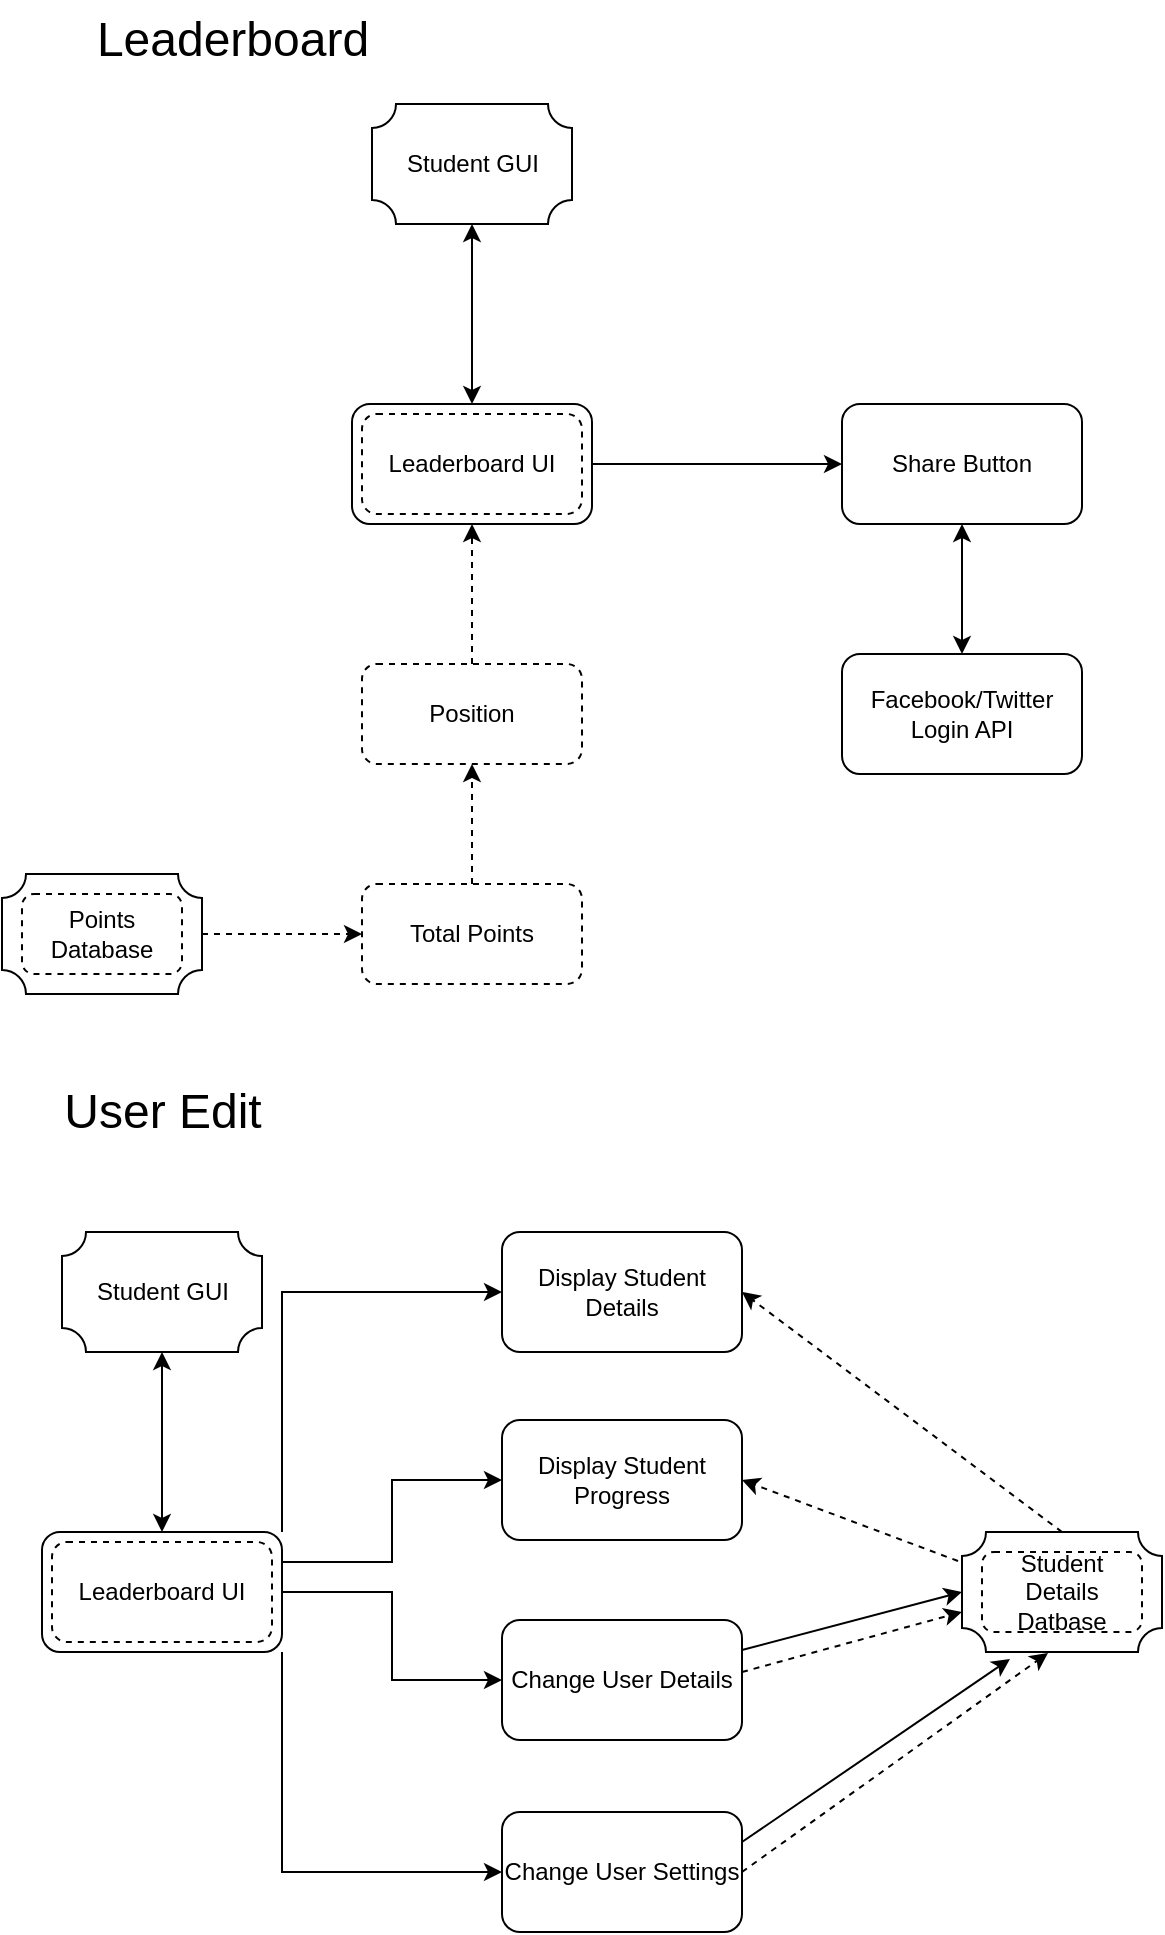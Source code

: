 <mxfile version="20.3.0" type="device"><diagram id="5IPcqRZiMwf2HjiKFAOD" name="Page-1"><mxGraphModel dx="786" dy="514" grid="1" gridSize="10" guides="1" tooltips="1" connect="1" arrows="1" fold="1" page="1" pageScale="1" pageWidth="850" pageHeight="1100" math="0" shadow="0"><root><mxCell id="0"/><mxCell id="1" parent="0"/><mxCell id="X22C0ZztxblFoVOMIFrW-1" value="Student GUI" style="verticalLabelPosition=middle;verticalAlign=middle;html=1;shape=mxgraph.basic.plaque;dx=6;shadow=0;labelPosition=center;align=center;" vertex="1" parent="1"><mxGeometry x="235" y="66" width="100" height="60" as="geometry"/></mxCell><mxCell id="X22C0ZztxblFoVOMIFrW-2" value="" style="group" vertex="1" connectable="0" parent="1"><mxGeometry x="225" y="216" width="120" height="60" as="geometry"/></mxCell><mxCell id="X22C0ZztxblFoVOMIFrW-3" value="" style="rounded=1;whiteSpace=wrap;html=1;shadow=0;" vertex="1" parent="X22C0ZztxblFoVOMIFrW-2"><mxGeometry width="120" height="60" as="geometry"/></mxCell><mxCell id="X22C0ZztxblFoVOMIFrW-4" value="Leaderboard UI&lt;span style=&quot;color: rgba(0, 0, 0, 0); font-family: monospace; font-size: 0px; text-align: start;&quot;&gt;%3CmxGraphModel%3E%3Croot%3E%3CmxCell%20id%3D%220%22%2F%3E%3CmxCell%20id%3D%221%22%20parent%3D%220%22%2F%3E%3CmxCell%20id%3D%222%22%20value%3D%22%22%20style%3D%22group%22%20vertex%3D%221%22%20connectable%3D%220%22%20parent%3D%221%22%3E%3CmxGeometry%20x%3D%22500%22%20y%3D%22640%22%20width%3D%22120%22%20height%3D%2260%22%20as%3D%22geometry%22%2F%3E%3C%2FmxCell%3E%3CmxCell%20id%3D%223%22%20value%3D%22%22%20style%3D%22rounded%3D1%3BwhiteSpace%3Dwrap%3Bhtml%3D1%3Bshadow%3D0%3B%22%20vertex%3D%221%22%20parent%3D%222%22%3E%3CmxGeometry%20width%3D%22120%22%20height%3D%2260%22%20as%3D%22geometry%22%2F%3E%3C%2FmxCell%3E%3CmxCell%20id%3D%224%22%20value%3D%22Data%20Analytics%22%20style%3D%22rounded%3D1%3BwhiteSpace%3Dwrap%3Bhtml%3D1%3Bshadow%3D0%3Bdashed%3D1%3B%22%20vertex%3D%221%22%20parent%3D%222%22%3E%3CmxGeometry%20x%3D%225%22%20y%3D%225%22%20width%3D%22110%22%20height%3D%2250%22%20as%3D%22geometry%22%2F%3E%3C%2FmxCell%3E%3C%2Froot%3E%3C%2FmxGraphModel%3E&lt;/span&gt;" style="rounded=1;whiteSpace=wrap;html=1;shadow=0;dashed=1;" vertex="1" parent="X22C0ZztxblFoVOMIFrW-2"><mxGeometry x="5" y="5" width="110" height="50" as="geometry"/></mxCell><mxCell id="X22C0ZztxblFoVOMIFrW-6" value="Position" style="rounded=1;whiteSpace=wrap;html=1;shadow=0;dashed=1;" vertex="1" parent="1"><mxGeometry x="230" y="346" width="110" height="50" as="geometry"/></mxCell><mxCell id="X22C0ZztxblFoVOMIFrW-7" value="Total Points" style="rounded=1;whiteSpace=wrap;html=1;shadow=0;dashed=1;" vertex="1" parent="1"><mxGeometry x="230" y="456" width="110" height="50" as="geometry"/></mxCell><mxCell id="X22C0ZztxblFoVOMIFrW-8" value="" style="group" vertex="1" connectable="0" parent="1"><mxGeometry x="50" y="451" width="100" height="60" as="geometry"/></mxCell><mxCell id="X22C0ZztxblFoVOMIFrW-9" value="" style="verticalLabelPosition=bottom;verticalAlign=top;html=1;shape=mxgraph.basic.plaque;dx=6;shadow=0;" vertex="1" parent="X22C0ZztxblFoVOMIFrW-8"><mxGeometry width="100" height="60" as="geometry"/></mxCell><mxCell id="X22C0ZztxblFoVOMIFrW-10" value="Points Database" style="rounded=1;whiteSpace=wrap;html=1;shadow=0;dashed=1;" vertex="1" parent="X22C0ZztxblFoVOMIFrW-8"><mxGeometry x="10" y="10" width="80" height="40" as="geometry"/></mxCell><mxCell id="X22C0ZztxblFoVOMIFrW-11" value="" style="group" vertex="1" connectable="0" parent="1"><mxGeometry x="470" y="216" width="120" height="60" as="geometry"/></mxCell><mxCell id="X22C0ZztxblFoVOMIFrW-12" value="Share Button" style="rounded=1;whiteSpace=wrap;html=1;shadow=0;" vertex="1" parent="X22C0ZztxblFoVOMIFrW-11"><mxGeometry width="120" height="60" as="geometry"/></mxCell><mxCell id="X22C0ZztxblFoVOMIFrW-14" value="" style="group" vertex="1" connectable="0" parent="1"><mxGeometry x="470" y="341" width="120" height="60" as="geometry"/></mxCell><mxCell id="X22C0ZztxblFoVOMIFrW-15" value="Facebook/Twitter Login API" style="rounded=1;whiteSpace=wrap;html=1;shadow=0;" vertex="1" parent="X22C0ZztxblFoVOMIFrW-14"><mxGeometry width="120" height="60" as="geometry"/></mxCell><mxCell id="X22C0ZztxblFoVOMIFrW-16" value="" style="endArrow=classic;startArrow=classic;html=1;rounded=0;entryX=0.5;entryY=1;entryDx=0;entryDy=0;entryPerimeter=0;exitX=0.5;exitY=0;exitDx=0;exitDy=0;" edge="1" parent="1" source="X22C0ZztxblFoVOMIFrW-3" target="X22C0ZztxblFoVOMIFrW-1"><mxGeometry width="50" height="50" relative="1" as="geometry"><mxPoint x="200" y="216" as="sourcePoint"/><mxPoint x="250" y="166" as="targetPoint"/></mxGeometry></mxCell><mxCell id="X22C0ZztxblFoVOMIFrW-17" style="edgeStyle=none;rounded=0;orthogonalLoop=1;jettySize=auto;html=1;exitX=1;exitY=0.5;exitDx=0;exitDy=0;dashed=1;exitPerimeter=0;entryX=0;entryY=0.5;entryDx=0;entryDy=0;" edge="1" parent="1" source="X22C0ZztxblFoVOMIFrW-9" target="X22C0ZztxblFoVOMIFrW-7"><mxGeometry relative="1" as="geometry"><mxPoint x="180" y="476" as="sourcePoint"/><mxPoint x="180" y="576" as="targetPoint"/></mxGeometry></mxCell><mxCell id="X22C0ZztxblFoVOMIFrW-18" style="edgeStyle=none;rounded=0;orthogonalLoop=1;jettySize=auto;html=1;exitX=0.5;exitY=0;exitDx=0;exitDy=0;dashed=1;entryX=0.5;entryY=1;entryDx=0;entryDy=0;" edge="1" parent="1" source="X22C0ZztxblFoVOMIFrW-7" target="X22C0ZztxblFoVOMIFrW-6"><mxGeometry relative="1" as="geometry"><mxPoint x="410" y="426" as="sourcePoint"/><mxPoint x="410" y="526" as="targetPoint"/></mxGeometry></mxCell><mxCell id="X22C0ZztxblFoVOMIFrW-19" style="edgeStyle=none;rounded=0;orthogonalLoop=1;jettySize=auto;html=1;exitX=0.5;exitY=0;exitDx=0;exitDy=0;dashed=1;entryX=0.5;entryY=1;entryDx=0;entryDy=0;" edge="1" parent="1" source="X22C0ZztxblFoVOMIFrW-6" target="X22C0ZztxblFoVOMIFrW-3"><mxGeometry relative="1" as="geometry"><mxPoint x="284.5" y="341" as="sourcePoint"/><mxPoint x="284.5" y="281" as="targetPoint"/></mxGeometry></mxCell><mxCell id="X22C0ZztxblFoVOMIFrW-20" value="" style="endArrow=classic;html=1;rounded=0;exitX=1;exitY=0.5;exitDx=0;exitDy=0;entryX=0;entryY=0.5;entryDx=0;entryDy=0;" edge="1" parent="1" source="X22C0ZztxblFoVOMIFrW-3" target="X22C0ZztxblFoVOMIFrW-12"><mxGeometry width="50" height="50" relative="1" as="geometry"><mxPoint x="380" y="276" as="sourcePoint"/><mxPoint x="430" y="226" as="targetPoint"/></mxGeometry></mxCell><mxCell id="X22C0ZztxblFoVOMIFrW-21" value="" style="endArrow=classic;startArrow=classic;html=1;rounded=0;exitX=0.5;exitY=0;exitDx=0;exitDy=0;entryX=0.5;entryY=1;entryDx=0;entryDy=0;" edge="1" parent="1" source="X22C0ZztxblFoVOMIFrW-15" target="X22C0ZztxblFoVOMIFrW-12"><mxGeometry width="50" height="50" relative="1" as="geometry"><mxPoint x="510" y="336" as="sourcePoint"/><mxPoint x="560" y="286" as="targetPoint"/></mxGeometry></mxCell><mxCell id="X22C0ZztxblFoVOMIFrW-22" value="&lt;font style=&quot;font-size: 24px;&quot;&gt;Leaderboard&lt;/font&gt;" style="text;html=1;resizable=0;autosize=1;align=center;verticalAlign=middle;points=[];fillColor=none;strokeColor=none;rounded=0;" vertex="1" parent="1"><mxGeometry x="85" y="14" width="160" height="40" as="geometry"/></mxCell><mxCell id="X22C0ZztxblFoVOMIFrW-23" value="&lt;font style=&quot;font-size: 24px;&quot;&gt;User Edit&lt;/font&gt;" style="text;html=1;resizable=0;autosize=1;align=center;verticalAlign=middle;points=[];fillColor=none;strokeColor=none;rounded=0;" vertex="1" parent="1"><mxGeometry x="70" y="550" width="120" height="40" as="geometry"/></mxCell><mxCell id="X22C0ZztxblFoVOMIFrW-24" value="Student GUI" style="verticalLabelPosition=middle;verticalAlign=middle;html=1;shape=mxgraph.basic.plaque;dx=6;shadow=0;labelPosition=center;align=center;" vertex="1" parent="1"><mxGeometry x="80" y="630" width="100" height="60" as="geometry"/></mxCell><mxCell id="X22C0ZztxblFoVOMIFrW-25" value="" style="group" vertex="1" connectable="0" parent="1"><mxGeometry x="70" y="780" width="120" height="60" as="geometry"/></mxCell><mxCell id="X22C0ZztxblFoVOMIFrW-26" value="" style="rounded=1;whiteSpace=wrap;html=1;shadow=0;" vertex="1" parent="X22C0ZztxblFoVOMIFrW-25"><mxGeometry width="120" height="60" as="geometry"/></mxCell><mxCell id="X22C0ZztxblFoVOMIFrW-27" value="Leaderboard UI&lt;span style=&quot;color: rgba(0, 0, 0, 0); font-family: monospace; font-size: 0px; text-align: start;&quot;&gt;%3CmxGraphModel%3E%3Croot%3E%3CmxCell%20id%3D%220%22%2F%3E%3CmxCell%20id%3D%221%22%20parent%3D%220%22%2F%3E%3CmxCell%20id%3D%222%22%20value%3D%22%22%20style%3D%22group%22%20vertex%3D%221%22%20connectable%3D%220%22%20parent%3D%221%22%3E%3CmxGeometry%20x%3D%22500%22%20y%3D%22640%22%20width%3D%22120%22%20height%3D%2260%22%20as%3D%22geometry%22%2F%3E%3C%2FmxCell%3E%3CmxCell%20id%3D%223%22%20value%3D%22%22%20style%3D%22rounded%3D1%3BwhiteSpace%3Dwrap%3Bhtml%3D1%3Bshadow%3D0%3B%22%20vertex%3D%221%22%20parent%3D%222%22%3E%3CmxGeometry%20width%3D%22120%22%20height%3D%2260%22%20as%3D%22geometry%22%2F%3E%3C%2FmxCell%3E%3CmxCell%20id%3D%224%22%20value%3D%22Data%20Analytics%22%20style%3D%22rounded%3D1%3BwhiteSpace%3Dwrap%3Bhtml%3D1%3Bshadow%3D0%3Bdashed%3D1%3B%22%20vertex%3D%221%22%20parent%3D%222%22%3E%3CmxGeometry%20x%3D%225%22%20y%3D%225%22%20width%3D%22110%22%20height%3D%2250%22%20as%3D%22geometry%22%2F%3E%3C%2FmxCell%3E%3C%2Froot%3E%3C%2FmxGraphModel%3E&lt;/span&gt;" style="rounded=1;whiteSpace=wrap;html=1;shadow=0;dashed=1;" vertex="1" parent="X22C0ZztxblFoVOMIFrW-25"><mxGeometry x="5" y="5" width="110" height="50" as="geometry"/></mxCell><mxCell id="X22C0ZztxblFoVOMIFrW-28" value="" style="endArrow=classic;startArrow=classic;html=1;rounded=0;entryX=0.5;entryY=1;entryDx=0;entryDy=0;entryPerimeter=0;exitX=0.5;exitY=0;exitDx=0;exitDy=0;" edge="1" parent="1" source="X22C0ZztxblFoVOMIFrW-26" target="X22C0ZztxblFoVOMIFrW-24"><mxGeometry width="50" height="50" relative="1" as="geometry"><mxPoint x="45" y="780" as="sourcePoint"/><mxPoint x="95" y="730" as="targetPoint"/></mxGeometry></mxCell><mxCell id="X22C0ZztxblFoVOMIFrW-34" value="" style="group" vertex="1" connectable="0" parent="1"><mxGeometry x="300" y="630" width="120" height="60" as="geometry"/></mxCell><mxCell id="X22C0ZztxblFoVOMIFrW-35" value="Display Student Details" style="rounded=1;whiteSpace=wrap;html=1;shadow=0;" vertex="1" parent="X22C0ZztxblFoVOMIFrW-34"><mxGeometry width="120" height="60" as="geometry"/></mxCell><mxCell id="X22C0ZztxblFoVOMIFrW-36" value="" style="group" vertex="1" connectable="0" parent="1"><mxGeometry x="300" y="724" width="120" height="60" as="geometry"/></mxCell><mxCell id="X22C0ZztxblFoVOMIFrW-37" value="Display Student Progress" style="rounded=1;whiteSpace=wrap;html=1;shadow=0;" vertex="1" parent="X22C0ZztxblFoVOMIFrW-36"><mxGeometry width="120" height="60" as="geometry"/></mxCell><mxCell id="X22C0ZztxblFoVOMIFrW-38" value="" style="group" vertex="1" connectable="0" parent="1"><mxGeometry x="300" y="824" width="120" height="60" as="geometry"/></mxCell><mxCell id="X22C0ZztxblFoVOMIFrW-39" value="Change User Details" style="rounded=1;whiteSpace=wrap;html=1;shadow=0;" vertex="1" parent="X22C0ZztxblFoVOMIFrW-38"><mxGeometry width="120" height="60" as="geometry"/></mxCell><mxCell id="X22C0ZztxblFoVOMIFrW-40" value="" style="group" vertex="1" connectable="0" parent="1"><mxGeometry x="300" y="920" width="120" height="60" as="geometry"/></mxCell><mxCell id="X22C0ZztxblFoVOMIFrW-41" value="Change User Settings" style="rounded=1;whiteSpace=wrap;html=1;shadow=0;" vertex="1" parent="X22C0ZztxblFoVOMIFrW-40"><mxGeometry width="120" height="60" as="geometry"/></mxCell><mxCell id="X22C0ZztxblFoVOMIFrW-42" style="edgeStyle=orthogonalEdgeStyle;rounded=0;orthogonalLoop=1;jettySize=auto;html=1;exitX=1;exitY=0;exitDx=0;exitDy=0;entryX=0;entryY=0.5;entryDx=0;entryDy=0;fontSize=24;" edge="1" parent="1" source="X22C0ZztxblFoVOMIFrW-26" target="X22C0ZztxblFoVOMIFrW-35"><mxGeometry relative="1" as="geometry"/></mxCell><mxCell id="X22C0ZztxblFoVOMIFrW-43" style="edgeStyle=orthogonalEdgeStyle;rounded=0;orthogonalLoop=1;jettySize=auto;html=1;exitX=1;exitY=0.25;exitDx=0;exitDy=0;entryX=0;entryY=0.5;entryDx=0;entryDy=0;fontSize=24;" edge="1" parent="1" source="X22C0ZztxblFoVOMIFrW-26" target="X22C0ZztxblFoVOMIFrW-37"><mxGeometry relative="1" as="geometry"/></mxCell><mxCell id="X22C0ZztxblFoVOMIFrW-44" style="edgeStyle=orthogonalEdgeStyle;rounded=0;orthogonalLoop=1;jettySize=auto;html=1;exitX=1;exitY=0.5;exitDx=0;exitDy=0;entryX=0;entryY=0.5;entryDx=0;entryDy=0;fontSize=24;" edge="1" parent="1" source="X22C0ZztxblFoVOMIFrW-26" target="X22C0ZztxblFoVOMIFrW-39"><mxGeometry relative="1" as="geometry"/></mxCell><mxCell id="X22C0ZztxblFoVOMIFrW-45" style="edgeStyle=orthogonalEdgeStyle;rounded=0;orthogonalLoop=1;jettySize=auto;html=1;exitX=1;exitY=1;exitDx=0;exitDy=0;entryX=0;entryY=0.5;entryDx=0;entryDy=0;fontSize=24;" edge="1" parent="1" source="X22C0ZztxblFoVOMIFrW-26" target="X22C0ZztxblFoVOMIFrW-41"><mxGeometry relative="1" as="geometry"/></mxCell><mxCell id="X22C0ZztxblFoVOMIFrW-46" value="" style="group" vertex="1" connectable="0" parent="1"><mxGeometry x="530" y="780" width="100" height="60" as="geometry"/></mxCell><mxCell id="X22C0ZztxblFoVOMIFrW-47" value="" style="verticalLabelPosition=bottom;verticalAlign=top;html=1;shape=mxgraph.basic.plaque;dx=6;shadow=0;" vertex="1" parent="X22C0ZztxblFoVOMIFrW-46"><mxGeometry width="100" height="60" as="geometry"/></mxCell><mxCell id="X22C0ZztxblFoVOMIFrW-48" value="Student Details Datbase" style="rounded=1;whiteSpace=wrap;html=1;shadow=0;dashed=1;" vertex="1" parent="X22C0ZztxblFoVOMIFrW-46"><mxGeometry x="10" y="10" width="80" height="40" as="geometry"/></mxCell><mxCell id="X22C0ZztxblFoVOMIFrW-49" style="edgeStyle=none;rounded=0;orthogonalLoop=1;jettySize=auto;html=1;exitX=0.5;exitY=0;exitDx=0;exitDy=0;dashed=1;exitPerimeter=0;entryX=1;entryY=0.5;entryDx=0;entryDy=0;" edge="1" parent="1" source="X22C0ZztxblFoVOMIFrW-47" target="X22C0ZztxblFoVOMIFrW-35"><mxGeometry relative="1" as="geometry"><mxPoint x="490" y="670" as="sourcePoint"/><mxPoint x="570" y="670" as="targetPoint"/></mxGeometry></mxCell><mxCell id="X22C0ZztxblFoVOMIFrW-50" style="edgeStyle=none;rounded=0;orthogonalLoop=1;jettySize=auto;html=1;exitX=-0.02;exitY=0.242;exitDx=0;exitDy=0;dashed=1;exitPerimeter=0;entryX=1;entryY=0.5;entryDx=0;entryDy=0;" edge="1" parent="1" source="X22C0ZztxblFoVOMIFrW-47" target="X22C0ZztxblFoVOMIFrW-37"><mxGeometry relative="1" as="geometry"><mxPoint x="170" y="501" as="sourcePoint"/><mxPoint x="250" y="501" as="targetPoint"/></mxGeometry></mxCell><mxCell id="X22C0ZztxblFoVOMIFrW-51" value="" style="endArrow=classic;html=1;rounded=0;fontSize=24;exitX=1;exitY=0.25;exitDx=0;exitDy=0;entryX=0;entryY=0.5;entryDx=0;entryDy=0;entryPerimeter=0;" edge="1" parent="1" source="X22C0ZztxblFoVOMIFrW-39" target="X22C0ZztxblFoVOMIFrW-47"><mxGeometry width="50" height="50" relative="1" as="geometry"><mxPoint x="500" y="900" as="sourcePoint"/><mxPoint x="550" y="850" as="targetPoint"/></mxGeometry></mxCell><mxCell id="X22C0ZztxblFoVOMIFrW-52" style="edgeStyle=none;rounded=0;orthogonalLoop=1;jettySize=auto;html=1;dashed=1;" edge="1" parent="1"><mxGeometry relative="1" as="geometry"><mxPoint x="420" y="850" as="sourcePoint"/><mxPoint x="530" y="820" as="targetPoint"/></mxGeometry></mxCell><mxCell id="X22C0ZztxblFoVOMIFrW-53" style="edgeStyle=none;rounded=0;orthogonalLoop=1;jettySize=auto;html=1;dashed=1;exitX=1;exitY=0.5;exitDx=0;exitDy=0;entryX=0.43;entryY=1.008;entryDx=0;entryDy=0;entryPerimeter=0;" edge="1" parent="1" source="X22C0ZztxblFoVOMIFrW-41" target="X22C0ZztxblFoVOMIFrW-47"><mxGeometry relative="1" as="geometry"><mxPoint x="440" y="950" as="sourcePoint"/><mxPoint x="550" y="920" as="targetPoint"/></mxGeometry></mxCell><mxCell id="X22C0ZztxblFoVOMIFrW-54" value="" style="endArrow=classic;html=1;rounded=0;fontSize=24;entryX=0.24;entryY=1.058;entryDx=0;entryDy=0;entryPerimeter=0;exitX=1;exitY=0.25;exitDx=0;exitDy=0;" edge="1" parent="1" source="X22C0ZztxblFoVOMIFrW-41" target="X22C0ZztxblFoVOMIFrW-47"><mxGeometry width="50" height="50" relative="1" as="geometry"><mxPoint x="420" y="940" as="sourcePoint"/><mxPoint x="560" y="891" as="targetPoint"/></mxGeometry></mxCell></root></mxGraphModel></diagram></mxfile>